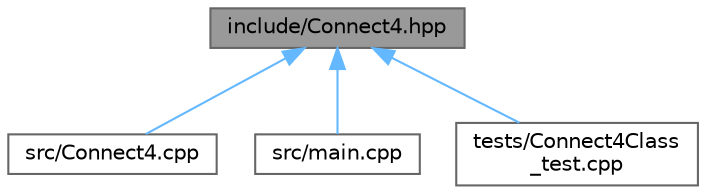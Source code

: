 digraph "include/Connect4.hpp"
{
 // LATEX_PDF_SIZE
  bgcolor="transparent";
  edge [fontname=Helvetica,fontsize=10,labelfontname=Helvetica,labelfontsize=10];
  node [fontname=Helvetica,fontsize=10,shape=box,height=0.2,width=0.4];
  Node1 [id="Node000001",label="include/Connect4.hpp",height=0.2,width=0.4,color="gray40", fillcolor="grey60", style="filled", fontcolor="black",tooltip="Implementa o jogo Connect4 (Lig4), baseado na classe genérica Game."];
  Node1 -> Node2 [id="edge4_Node000001_Node000002",dir="back",color="steelblue1",style="solid",tooltip=" "];
  Node2 [id="Node000002",label="src/Connect4.cpp",height=0.2,width=0.4,color="grey40", fillcolor="white", style="filled",URL="$Connect4_8cpp.html",tooltip=" "];
  Node1 -> Node3 [id="edge5_Node000001_Node000003",dir="back",color="steelblue1",style="solid",tooltip=" "];
  Node3 [id="Node000003",label="src/main.cpp",height=0.2,width=0.4,color="grey40", fillcolor="white", style="filled",URL="$main_8cpp.html",tooltip=" "];
  Node1 -> Node4 [id="edge6_Node000001_Node000004",dir="back",color="steelblue1",style="solid",tooltip=" "];
  Node4 [id="Node000004",label="tests/Connect4Class\l_test.cpp",height=0.2,width=0.4,color="grey40", fillcolor="white", style="filled",URL="$Connect4Class__test_8cpp.html",tooltip=" "];
}
